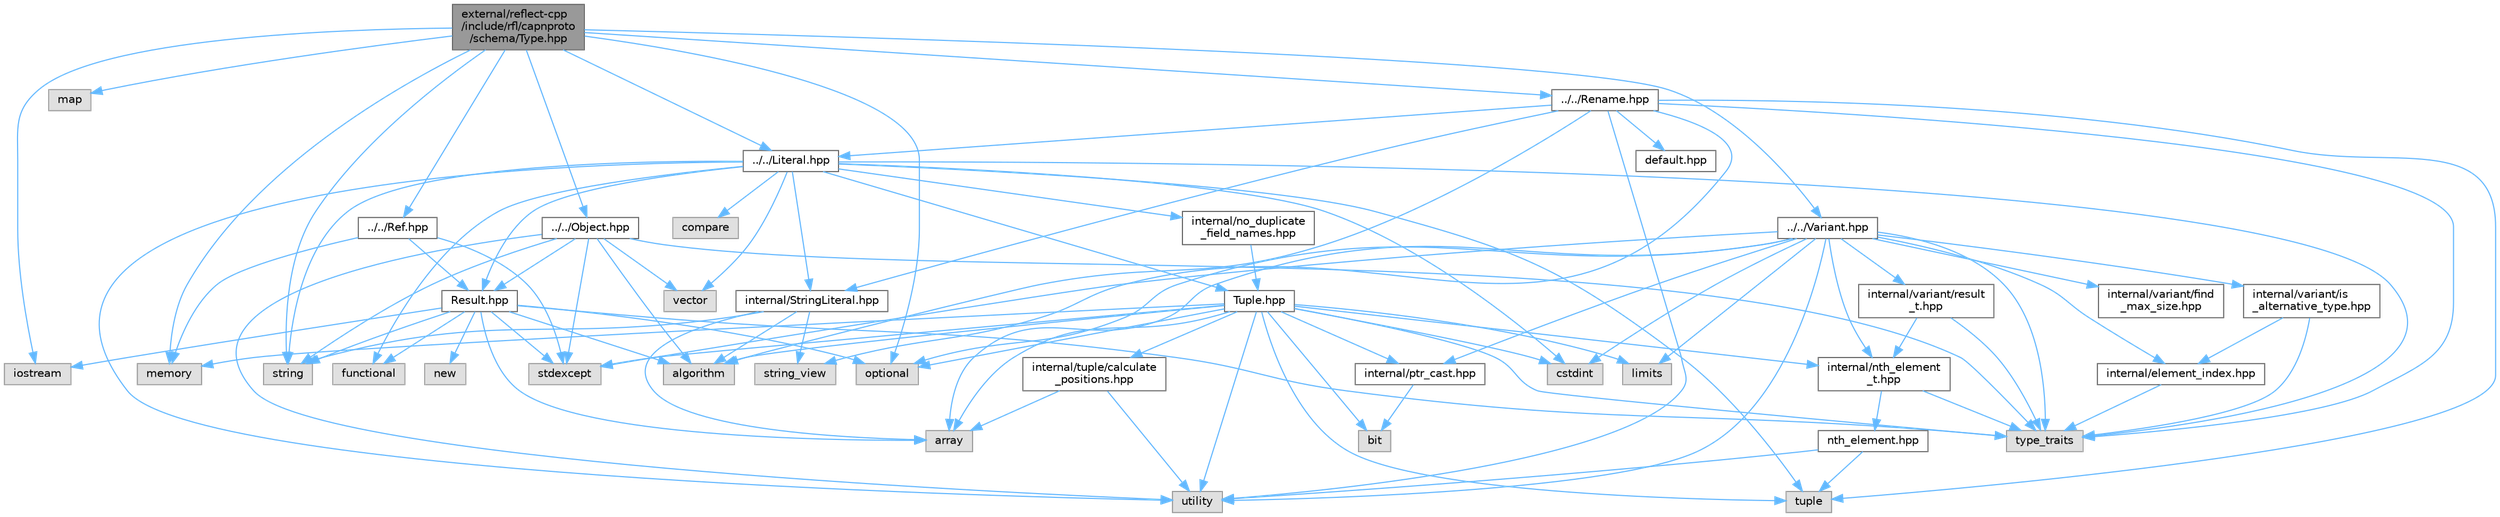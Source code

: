 digraph "external/reflect-cpp/include/rfl/capnproto/schema/Type.hpp"
{
 // LATEX_PDF_SIZE
  bgcolor="transparent";
  edge [fontname=Helvetica,fontsize=10,labelfontname=Helvetica,labelfontsize=10];
  node [fontname=Helvetica,fontsize=10,shape=box,height=0.2,width=0.4];
  Node1 [id="Node000001",label="external/reflect-cpp\l/include/rfl/capnproto\l/schema/Type.hpp",height=0.2,width=0.4,color="gray40", fillcolor="grey60", style="filled", fontcolor="black",tooltip=" "];
  Node1 -> Node2 [id="edge94_Node000001_Node000002",color="steelblue1",style="solid",tooltip=" "];
  Node2 [id="Node000002",label="iostream",height=0.2,width=0.4,color="grey60", fillcolor="#E0E0E0", style="filled",tooltip=" "];
  Node1 -> Node3 [id="edge95_Node000001_Node000003",color="steelblue1",style="solid",tooltip=" "];
  Node3 [id="Node000003",label="map",height=0.2,width=0.4,color="grey60", fillcolor="#E0E0E0", style="filled",tooltip=" "];
  Node1 -> Node4 [id="edge96_Node000001_Node000004",color="steelblue1",style="solid",tooltip=" "];
  Node4 [id="Node000004",label="memory",height=0.2,width=0.4,color="grey60", fillcolor="#E0E0E0", style="filled",tooltip=" "];
  Node1 -> Node5 [id="edge97_Node000001_Node000005",color="steelblue1",style="solid",tooltip=" "];
  Node5 [id="Node000005",label="optional",height=0.2,width=0.4,color="grey60", fillcolor="#E0E0E0", style="filled",tooltip=" "];
  Node1 -> Node6 [id="edge98_Node000001_Node000006",color="steelblue1",style="solid",tooltip=" "];
  Node6 [id="Node000006",label="string",height=0.2,width=0.4,color="grey60", fillcolor="#E0E0E0", style="filled",tooltip=" "];
  Node1 -> Node7 [id="edge99_Node000001_Node000007",color="steelblue1",style="solid",tooltip=" "];
  Node7 [id="Node000007",label="../../Literal.hpp",height=0.2,width=0.4,color="grey40", fillcolor="white", style="filled",URL="$_literal_8hpp.html",tooltip=" "];
  Node7 -> Node8 [id="edge100_Node000007_Node000008",color="steelblue1",style="solid",tooltip=" "];
  Node8 [id="Node000008",label="compare",height=0.2,width=0.4,color="grey60", fillcolor="#E0E0E0", style="filled",tooltip=" "];
  Node7 -> Node9 [id="edge101_Node000007_Node000009",color="steelblue1",style="solid",tooltip=" "];
  Node9 [id="Node000009",label="cstdint",height=0.2,width=0.4,color="grey60", fillcolor="#E0E0E0", style="filled",tooltip=" "];
  Node7 -> Node10 [id="edge102_Node000007_Node000010",color="steelblue1",style="solid",tooltip=" "];
  Node10 [id="Node000010",label="functional",height=0.2,width=0.4,color="grey60", fillcolor="#E0E0E0", style="filled",tooltip=" "];
  Node7 -> Node6 [id="edge103_Node000007_Node000006",color="steelblue1",style="solid",tooltip=" "];
  Node7 -> Node11 [id="edge104_Node000007_Node000011",color="steelblue1",style="solid",tooltip=" "];
  Node11 [id="Node000011",label="tuple",height=0.2,width=0.4,color="grey60", fillcolor="#E0E0E0", style="filled",tooltip=" "];
  Node7 -> Node12 [id="edge105_Node000007_Node000012",color="steelblue1",style="solid",tooltip=" "];
  Node12 [id="Node000012",label="type_traits",height=0.2,width=0.4,color="grey60", fillcolor="#E0E0E0", style="filled",tooltip=" "];
  Node7 -> Node13 [id="edge106_Node000007_Node000013",color="steelblue1",style="solid",tooltip=" "];
  Node13 [id="Node000013",label="utility",height=0.2,width=0.4,color="grey60", fillcolor="#E0E0E0", style="filled",tooltip=" "];
  Node7 -> Node14 [id="edge107_Node000007_Node000014",color="steelblue1",style="solid",tooltip=" "];
  Node14 [id="Node000014",label="vector",height=0.2,width=0.4,color="grey60", fillcolor="#E0E0E0", style="filled",tooltip=" "];
  Node7 -> Node15 [id="edge108_Node000007_Node000015",color="steelblue1",style="solid",tooltip=" "];
  Node15 [id="Node000015",label="Result.hpp",height=0.2,width=0.4,color="grey40", fillcolor="white", style="filled",URL="$_result_8hpp.html",tooltip=" "];
  Node15 -> Node16 [id="edge109_Node000015_Node000016",color="steelblue1",style="solid",tooltip=" "];
  Node16 [id="Node000016",label="algorithm",height=0.2,width=0.4,color="grey60", fillcolor="#E0E0E0", style="filled",tooltip=" "];
  Node15 -> Node17 [id="edge110_Node000015_Node000017",color="steelblue1",style="solid",tooltip=" "];
  Node17 [id="Node000017",label="array",height=0.2,width=0.4,color="grey60", fillcolor="#E0E0E0", style="filled",tooltip=" "];
  Node15 -> Node10 [id="edge111_Node000015_Node000010",color="steelblue1",style="solid",tooltip=" "];
  Node15 -> Node2 [id="edge112_Node000015_Node000002",color="steelblue1",style="solid",tooltip=" "];
  Node15 -> Node18 [id="edge113_Node000015_Node000018",color="steelblue1",style="solid",tooltip=" "];
  Node18 [id="Node000018",label="new",height=0.2,width=0.4,color="grey60", fillcolor="#E0E0E0", style="filled",tooltip=" "];
  Node15 -> Node5 [id="edge114_Node000015_Node000005",color="steelblue1",style="solid",tooltip=" "];
  Node15 -> Node19 [id="edge115_Node000015_Node000019",color="steelblue1",style="solid",tooltip=" "];
  Node19 [id="Node000019",label="stdexcept",height=0.2,width=0.4,color="grey60", fillcolor="#E0E0E0", style="filled",tooltip=" "];
  Node15 -> Node6 [id="edge116_Node000015_Node000006",color="steelblue1",style="solid",tooltip=" "];
  Node15 -> Node12 [id="edge117_Node000015_Node000012",color="steelblue1",style="solid",tooltip=" "];
  Node7 -> Node20 [id="edge118_Node000007_Node000020",color="steelblue1",style="solid",tooltip=" "];
  Node20 [id="Node000020",label="Tuple.hpp",height=0.2,width=0.4,color="grey40", fillcolor="white", style="filled",URL="$_tuple_8hpp.html",tooltip=" "];
  Node20 -> Node16 [id="edge119_Node000020_Node000016",color="steelblue1",style="solid",tooltip=" "];
  Node20 -> Node17 [id="edge120_Node000020_Node000017",color="steelblue1",style="solid",tooltip=" "];
  Node20 -> Node21 [id="edge121_Node000020_Node000021",color="steelblue1",style="solid",tooltip=" "];
  Node21 [id="Node000021",label="bit",height=0.2,width=0.4,color="grey60", fillcolor="#E0E0E0", style="filled",tooltip=" "];
  Node20 -> Node9 [id="edge122_Node000020_Node000009",color="steelblue1",style="solid",tooltip=" "];
  Node20 -> Node22 [id="edge123_Node000020_Node000022",color="steelblue1",style="solid",tooltip=" "];
  Node22 [id="Node000022",label="limits",height=0.2,width=0.4,color="grey60", fillcolor="#E0E0E0", style="filled",tooltip=" "];
  Node20 -> Node4 [id="edge124_Node000020_Node000004",color="steelblue1",style="solid",tooltip=" "];
  Node20 -> Node5 [id="edge125_Node000020_Node000005",color="steelblue1",style="solid",tooltip=" "];
  Node20 -> Node19 [id="edge126_Node000020_Node000019",color="steelblue1",style="solid",tooltip=" "];
  Node20 -> Node11 [id="edge127_Node000020_Node000011",color="steelblue1",style="solid",tooltip=" "];
  Node20 -> Node12 [id="edge128_Node000020_Node000012",color="steelblue1",style="solid",tooltip=" "];
  Node20 -> Node13 [id="edge129_Node000020_Node000013",color="steelblue1",style="solid",tooltip=" "];
  Node20 -> Node23 [id="edge130_Node000020_Node000023",color="steelblue1",style="solid",tooltip=" "];
  Node23 [id="Node000023",label="internal/nth_element\l_t.hpp",height=0.2,width=0.4,color="grey40", fillcolor="white", style="filled",URL="$nth__element__t_8hpp.html",tooltip=" "];
  Node23 -> Node12 [id="edge131_Node000023_Node000012",color="steelblue1",style="solid",tooltip=" "];
  Node23 -> Node24 [id="edge132_Node000023_Node000024",color="steelblue1",style="solid",tooltip=" "];
  Node24 [id="Node000024",label="nth_element.hpp",height=0.2,width=0.4,color="grey40", fillcolor="white", style="filled",URL="$nth__element_8hpp.html",tooltip=" "];
  Node24 -> Node11 [id="edge133_Node000024_Node000011",color="steelblue1",style="solid",tooltip=" "];
  Node24 -> Node13 [id="edge134_Node000024_Node000013",color="steelblue1",style="solid",tooltip=" "];
  Node20 -> Node25 [id="edge135_Node000020_Node000025",color="steelblue1",style="solid",tooltip=" "];
  Node25 [id="Node000025",label="internal/ptr_cast.hpp",height=0.2,width=0.4,color="grey40", fillcolor="white", style="filled",URL="$ptr__cast_8hpp.html",tooltip=" "];
  Node25 -> Node21 [id="edge136_Node000025_Node000021",color="steelblue1",style="solid",tooltip=" "];
  Node20 -> Node26 [id="edge137_Node000020_Node000026",color="steelblue1",style="solid",tooltip=" "];
  Node26 [id="Node000026",label="internal/tuple/calculate\l_positions.hpp",height=0.2,width=0.4,color="grey40", fillcolor="white", style="filled",URL="$calculate__positions_8hpp.html",tooltip=" "];
  Node26 -> Node17 [id="edge138_Node000026_Node000017",color="steelblue1",style="solid",tooltip=" "];
  Node26 -> Node13 [id="edge139_Node000026_Node000013",color="steelblue1",style="solid",tooltip=" "];
  Node7 -> Node27 [id="edge140_Node000007_Node000027",color="steelblue1",style="solid",tooltip=" "];
  Node27 [id="Node000027",label="internal/StringLiteral.hpp",height=0.2,width=0.4,color="grey40", fillcolor="white", style="filled",URL="$_string_literal_8hpp.html",tooltip=" "];
  Node27 -> Node16 [id="edge141_Node000027_Node000016",color="steelblue1",style="solid",tooltip=" "];
  Node27 -> Node17 [id="edge142_Node000027_Node000017",color="steelblue1",style="solid",tooltip=" "];
  Node27 -> Node6 [id="edge143_Node000027_Node000006",color="steelblue1",style="solid",tooltip=" "];
  Node27 -> Node28 [id="edge144_Node000027_Node000028",color="steelblue1",style="solid",tooltip=" "];
  Node28 [id="Node000028",label="string_view",height=0.2,width=0.4,color="grey60", fillcolor="#E0E0E0", style="filled",tooltip=" "];
  Node7 -> Node29 [id="edge145_Node000007_Node000029",color="steelblue1",style="solid",tooltip=" "];
  Node29 [id="Node000029",label="internal/no_duplicate\l_field_names.hpp",height=0.2,width=0.4,color="grey40", fillcolor="white", style="filled",URL="$no__duplicate__field__names_8hpp.html",tooltip=" "];
  Node29 -> Node20 [id="edge146_Node000029_Node000020",color="steelblue1",style="solid",tooltip=" "];
  Node1 -> Node30 [id="edge147_Node000001_Node000030",color="steelblue1",style="solid",tooltip=" "];
  Node30 [id="Node000030",label="../../Object.hpp",height=0.2,width=0.4,color="grey40", fillcolor="white", style="filled",URL="$_object_8hpp.html",tooltip=" "];
  Node30 -> Node16 [id="edge148_Node000030_Node000016",color="steelblue1",style="solid",tooltip=" "];
  Node30 -> Node19 [id="edge149_Node000030_Node000019",color="steelblue1",style="solid",tooltip=" "];
  Node30 -> Node6 [id="edge150_Node000030_Node000006",color="steelblue1",style="solid",tooltip=" "];
  Node30 -> Node12 [id="edge151_Node000030_Node000012",color="steelblue1",style="solid",tooltip=" "];
  Node30 -> Node13 [id="edge152_Node000030_Node000013",color="steelblue1",style="solid",tooltip=" "];
  Node30 -> Node14 [id="edge153_Node000030_Node000014",color="steelblue1",style="solid",tooltip=" "];
  Node30 -> Node15 [id="edge154_Node000030_Node000015",color="steelblue1",style="solid",tooltip=" "];
  Node1 -> Node31 [id="edge155_Node000001_Node000031",color="steelblue1",style="solid",tooltip=" "];
  Node31 [id="Node000031",label="../../Ref.hpp",height=0.2,width=0.4,color="grey40", fillcolor="white", style="filled",URL="$_ref_8hpp.html",tooltip=" "];
  Node31 -> Node4 [id="edge156_Node000031_Node000004",color="steelblue1",style="solid",tooltip=" "];
  Node31 -> Node19 [id="edge157_Node000031_Node000019",color="steelblue1",style="solid",tooltip=" "];
  Node31 -> Node15 [id="edge158_Node000031_Node000015",color="steelblue1",style="solid",tooltip=" "];
  Node1 -> Node32 [id="edge159_Node000001_Node000032",color="steelblue1",style="solid",tooltip=" "];
  Node32 [id="Node000032",label="../../Rename.hpp",height=0.2,width=0.4,color="grey40", fillcolor="white", style="filled",URL="$_rename_8hpp.html",tooltip=" "];
  Node32 -> Node16 [id="edge160_Node000032_Node000016",color="steelblue1",style="solid",tooltip=" "];
  Node32 -> Node28 [id="edge161_Node000032_Node000028",color="steelblue1",style="solid",tooltip=" "];
  Node32 -> Node11 [id="edge162_Node000032_Node000011",color="steelblue1",style="solid",tooltip=" "];
  Node32 -> Node12 [id="edge163_Node000032_Node000012",color="steelblue1",style="solid",tooltip=" "];
  Node32 -> Node13 [id="edge164_Node000032_Node000013",color="steelblue1",style="solid",tooltip=" "];
  Node32 -> Node7 [id="edge165_Node000032_Node000007",color="steelblue1",style="solid",tooltip=" "];
  Node32 -> Node33 [id="edge166_Node000032_Node000033",color="steelblue1",style="solid",tooltip=" "];
  Node33 [id="Node000033",label="default.hpp",height=0.2,width=0.4,color="grey40", fillcolor="white", style="filled",URL="$default_8hpp.html",tooltip=" "];
  Node32 -> Node27 [id="edge167_Node000032_Node000027",color="steelblue1",style="solid",tooltip=" "];
  Node1 -> Node34 [id="edge168_Node000001_Node000034",color="steelblue1",style="solid",tooltip=" "];
  Node34 [id="Node000034",label="../../Variant.hpp",height=0.2,width=0.4,color="grey40", fillcolor="white", style="filled",URL="$_variant_8hpp.html",tooltip=" "];
  Node34 -> Node17 [id="edge169_Node000034_Node000017",color="steelblue1",style="solid",tooltip=" "];
  Node34 -> Node9 [id="edge170_Node000034_Node000009",color="steelblue1",style="solid",tooltip=" "];
  Node34 -> Node22 [id="edge171_Node000034_Node000022",color="steelblue1",style="solid",tooltip=" "];
  Node34 -> Node5 [id="edge172_Node000034_Node000005",color="steelblue1",style="solid",tooltip=" "];
  Node34 -> Node19 [id="edge173_Node000034_Node000019",color="steelblue1",style="solid",tooltip=" "];
  Node34 -> Node12 [id="edge174_Node000034_Node000012",color="steelblue1",style="solid",tooltip=" "];
  Node34 -> Node13 [id="edge175_Node000034_Node000013",color="steelblue1",style="solid",tooltip=" "];
  Node34 -> Node35 [id="edge176_Node000034_Node000035",color="steelblue1",style="solid",tooltip=" "];
  Node35 [id="Node000035",label="internal/element_index.hpp",height=0.2,width=0.4,color="grey40", fillcolor="white", style="filled",URL="$element__index_8hpp.html",tooltip=" "];
  Node35 -> Node12 [id="edge177_Node000035_Node000012",color="steelblue1",style="solid",tooltip=" "];
  Node34 -> Node23 [id="edge178_Node000034_Node000023",color="steelblue1",style="solid",tooltip=" "];
  Node34 -> Node36 [id="edge179_Node000034_Node000036",color="steelblue1",style="solid",tooltip=" "];
  Node36 [id="Node000036",label="internal/variant/find\l_max_size.hpp",height=0.2,width=0.4,color="grey40", fillcolor="white", style="filled",URL="$find__max__size_8hpp.html",tooltip=" "];
  Node34 -> Node37 [id="edge180_Node000034_Node000037",color="steelblue1",style="solid",tooltip=" "];
  Node37 [id="Node000037",label="internal/variant/is\l_alternative_type.hpp",height=0.2,width=0.4,color="grey40", fillcolor="white", style="filled",URL="$is__alternative__type_8hpp.html",tooltip=" "];
  Node37 -> Node12 [id="edge181_Node000037_Node000012",color="steelblue1",style="solid",tooltip=" "];
  Node37 -> Node35 [id="edge182_Node000037_Node000035",color="steelblue1",style="solid",tooltip=" "];
  Node34 -> Node38 [id="edge183_Node000034_Node000038",color="steelblue1",style="solid",tooltip=" "];
  Node38 [id="Node000038",label="internal/variant/result\l_t.hpp",height=0.2,width=0.4,color="grey40", fillcolor="white", style="filled",URL="$result__t_8hpp.html",tooltip=" "];
  Node38 -> Node12 [id="edge184_Node000038_Node000012",color="steelblue1",style="solid",tooltip=" "];
  Node38 -> Node23 [id="edge185_Node000038_Node000023",color="steelblue1",style="solid",tooltip=" "];
  Node34 -> Node25 [id="edge186_Node000034_Node000025",color="steelblue1",style="solid",tooltip=" "];
}
